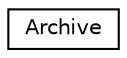 digraph "Graphical Class Hierarchy"
{
  edge [fontname="Helvetica",fontsize="10",labelfontname="Helvetica",labelfontsize="10"];
  node [fontname="Helvetica",fontsize="10",shape=record];
  rankdir="LR";
  Node0 [label="Archive",height=0.2,width=0.4,color="black", fillcolor="white", style="filled",URL="$class_archive.html"];
}
